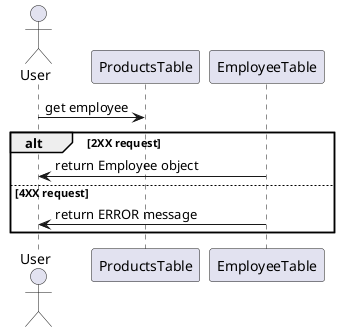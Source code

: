 @startuml GetEmployee

actor User

User -> ProductsTable : get employee

alt 2XX request
    EmployeeTable -> User : return Employee object
else 4XX request
    EmployeeTable -> User : return ERROR message
end

@enduml